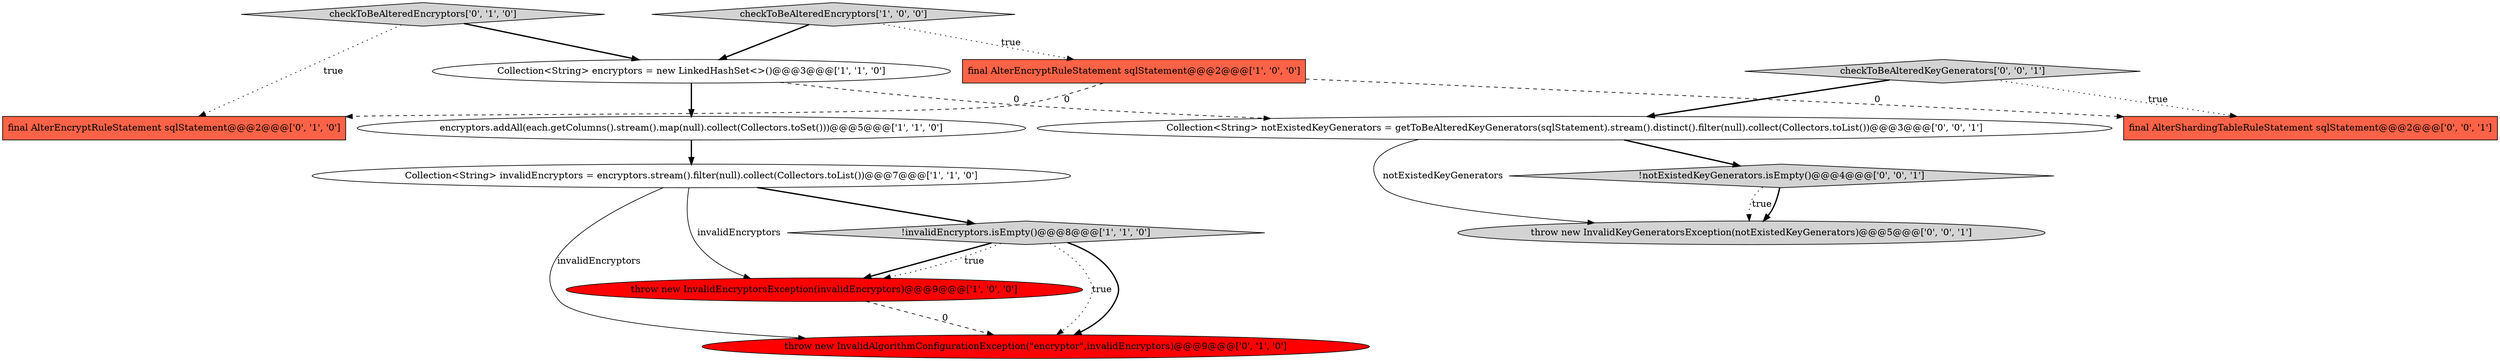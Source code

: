 digraph {
7 [style = filled, label = "final AlterEncryptRuleStatement sqlStatement@@@2@@@['0', '1', '0']", fillcolor = tomato, shape = box image = "AAA1AAABBB2BBB"];
12 [style = filled, label = "final AlterShardingTableRuleStatement sqlStatement@@@2@@@['0', '0', '1']", fillcolor = tomato, shape = box image = "AAA0AAABBB3BBB"];
8 [style = filled, label = "checkToBeAlteredEncryptors['0', '1', '0']", fillcolor = lightgray, shape = diamond image = "AAA0AAABBB2BBB"];
0 [style = filled, label = "Collection<String> invalidEncryptors = encryptors.stream().filter(null).collect(Collectors.toList())@@@7@@@['1', '1', '0']", fillcolor = white, shape = ellipse image = "AAA0AAABBB1BBB"];
9 [style = filled, label = "throw new InvalidAlgorithmConfigurationException(\"encryptor\",invalidEncryptors)@@@9@@@['0', '1', '0']", fillcolor = red, shape = ellipse image = "AAA1AAABBB2BBB"];
14 [style = filled, label = "checkToBeAlteredKeyGenerators['0', '0', '1']", fillcolor = lightgray, shape = diamond image = "AAA0AAABBB3BBB"];
6 [style = filled, label = "encryptors.addAll(each.getColumns().stream().map(null).collect(Collectors.toSet()))@@@5@@@['1', '1', '0']", fillcolor = white, shape = ellipse image = "AAA0AAABBB1BBB"];
11 [style = filled, label = "throw new InvalidKeyGeneratorsException(notExistedKeyGenerators)@@@5@@@['0', '0', '1']", fillcolor = lightgray, shape = ellipse image = "AAA0AAABBB3BBB"];
2 [style = filled, label = "Collection<String> encryptors = new LinkedHashSet<>()@@@3@@@['1', '1', '0']", fillcolor = white, shape = ellipse image = "AAA0AAABBB1BBB"];
5 [style = filled, label = "throw new InvalidEncryptorsException(invalidEncryptors)@@@9@@@['1', '0', '0']", fillcolor = red, shape = ellipse image = "AAA1AAABBB1BBB"];
13 [style = filled, label = "Collection<String> notExistedKeyGenerators = getToBeAlteredKeyGenerators(sqlStatement).stream().distinct().filter(null).collect(Collectors.toList())@@@3@@@['0', '0', '1']", fillcolor = white, shape = ellipse image = "AAA0AAABBB3BBB"];
10 [style = filled, label = "!notExistedKeyGenerators.isEmpty()@@@4@@@['0', '0', '1']", fillcolor = lightgray, shape = diamond image = "AAA0AAABBB3BBB"];
1 [style = filled, label = "checkToBeAlteredEncryptors['1', '0', '0']", fillcolor = lightgray, shape = diamond image = "AAA0AAABBB1BBB"];
3 [style = filled, label = "!invalidEncryptors.isEmpty()@@@8@@@['1', '1', '0']", fillcolor = lightgray, shape = diamond image = "AAA0AAABBB1BBB"];
4 [style = filled, label = "final AlterEncryptRuleStatement sqlStatement@@@2@@@['1', '0', '0']", fillcolor = tomato, shape = box image = "AAA1AAABBB1BBB"];
0->9 [style = solid, label="invalidEncryptors"];
0->3 [style = bold, label=""];
13->10 [style = bold, label=""];
14->12 [style = dotted, label="true"];
2->6 [style = bold, label=""];
13->11 [style = solid, label="notExistedKeyGenerators"];
0->5 [style = solid, label="invalidEncryptors"];
8->7 [style = dotted, label="true"];
5->9 [style = dashed, label="0"];
6->0 [style = bold, label=""];
1->4 [style = dotted, label="true"];
3->9 [style = dotted, label="true"];
4->12 [style = dashed, label="0"];
3->9 [style = bold, label=""];
3->5 [style = bold, label=""];
3->5 [style = dotted, label="true"];
8->2 [style = bold, label=""];
10->11 [style = dotted, label="true"];
4->7 [style = dashed, label="0"];
2->13 [style = dashed, label="0"];
1->2 [style = bold, label=""];
14->13 [style = bold, label=""];
10->11 [style = bold, label=""];
}
